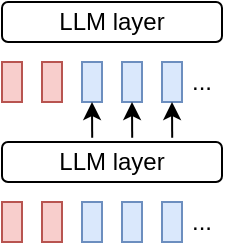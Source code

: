 <mxfile version="20.2.3" type="device"><diagram id="-O8K_xurxsSe1AlVAuJ2" name="Page-1"><mxGraphModel dx="643" dy="475" grid="1" gridSize="10" guides="1" tooltips="1" connect="1" arrows="1" fold="1" page="1" pageScale="1" pageWidth="827" pageHeight="1169" math="0" shadow="0"><root><mxCell id="0"/><mxCell id="1" parent="0"/><mxCell id="yRJL_Q9edd8t28seV29l-1" value="" style="rounded=0;whiteSpace=wrap;html=1;fillColor=#dae8fc;strokeColor=#6c8ebf;" vertex="1" parent="1"><mxGeometry x="320" y="370" width="10" height="20" as="geometry"/></mxCell><mxCell id="yRJL_Q9edd8t28seV29l-2" value="" style="rounded=0;whiteSpace=wrap;html=1;fillColor=#dae8fc;strokeColor=#6c8ebf;" vertex="1" parent="1"><mxGeometry x="340" y="370" width="10" height="20" as="geometry"/></mxCell><mxCell id="yRJL_Q9edd8t28seV29l-3" value="" style="rounded=0;whiteSpace=wrap;html=1;fillColor=#dae8fc;strokeColor=#6c8ebf;" vertex="1" parent="1"><mxGeometry x="360" y="370" width="10" height="20" as="geometry"/></mxCell><mxCell id="yRJL_Q9edd8t28seV29l-4" value="LLM layer" style="rounded=1;whiteSpace=wrap;html=1;" vertex="1" parent="1"><mxGeometry x="280" y="340" width="110" height="20" as="geometry"/></mxCell><mxCell id="yRJL_Q9edd8t28seV29l-5" value="" style="rounded=0;whiteSpace=wrap;html=1;fillColor=#f8cecc;strokeColor=#b85450;" vertex="1" parent="1"><mxGeometry x="300" y="370" width="10" height="20" as="geometry"/></mxCell><mxCell id="yRJL_Q9edd8t28seV29l-6" value="" style="rounded=0;whiteSpace=wrap;html=1;fillColor=#f8cecc;strokeColor=#b85450;" vertex="1" parent="1"><mxGeometry x="280" y="370" width="10" height="20" as="geometry"/></mxCell><mxCell id="yRJL_Q9edd8t28seV29l-7" value="..." style="text;html=1;strokeColor=none;fillColor=none;align=center;verticalAlign=middle;whiteSpace=wrap;rounded=0;" vertex="1" parent="1"><mxGeometry x="370" y="375" width="20" height="10" as="geometry"/></mxCell><mxCell id="yRJL_Q9edd8t28seV29l-8" value="" style="rounded=0;whiteSpace=wrap;html=1;fillColor=#dae8fc;strokeColor=#6c8ebf;" vertex="1" parent="1"><mxGeometry x="320" y="300" width="10" height="20" as="geometry"/></mxCell><mxCell id="yRJL_Q9edd8t28seV29l-9" value="" style="rounded=0;whiteSpace=wrap;html=1;fillColor=#dae8fc;strokeColor=#6c8ebf;" vertex="1" parent="1"><mxGeometry x="340" y="300" width="10" height="20" as="geometry"/></mxCell><mxCell id="yRJL_Q9edd8t28seV29l-10" value="" style="rounded=0;whiteSpace=wrap;html=1;fillColor=#dae8fc;strokeColor=#6c8ebf;" vertex="1" parent="1"><mxGeometry x="360" y="300" width="10" height="20" as="geometry"/></mxCell><mxCell id="yRJL_Q9edd8t28seV29l-11" value="LLM layer" style="rounded=1;whiteSpace=wrap;html=1;" vertex="1" parent="1"><mxGeometry x="280" y="270" width="110" height="20" as="geometry"/></mxCell><mxCell id="yRJL_Q9edd8t28seV29l-12" value="" style="rounded=0;whiteSpace=wrap;html=1;fillColor=#f8cecc;strokeColor=#b85450;" vertex="1" parent="1"><mxGeometry x="300" y="300" width="10" height="20" as="geometry"/></mxCell><mxCell id="yRJL_Q9edd8t28seV29l-13" value="" style="rounded=0;whiteSpace=wrap;html=1;fillColor=#f8cecc;strokeColor=#b85450;" vertex="1" parent="1"><mxGeometry x="280" y="300" width="10" height="20" as="geometry"/></mxCell><mxCell id="yRJL_Q9edd8t28seV29l-14" value="..." style="text;html=1;strokeColor=none;fillColor=none;align=center;verticalAlign=middle;whiteSpace=wrap;rounded=0;" vertex="1" parent="1"><mxGeometry x="370" y="305" width="20" height="10" as="geometry"/></mxCell><mxCell id="yRJL_Q9edd8t28seV29l-15" value="" style="endArrow=classic;html=1;rounded=0;exitX=0.41;exitY=-0.107;exitDx=0;exitDy=0;exitPerimeter=0;entryX=0.5;entryY=1;entryDx=0;entryDy=0;" edge="1" parent="1" source="yRJL_Q9edd8t28seV29l-4" target="yRJL_Q9edd8t28seV29l-8"><mxGeometry width="50" height="50" relative="1" as="geometry"><mxPoint x="390" y="350" as="sourcePoint"/><mxPoint x="440" y="300" as="targetPoint"/></mxGeometry></mxCell><mxCell id="yRJL_Q9edd8t28seV29l-16" value="" style="endArrow=classic;html=1;rounded=0;exitX=0.41;exitY=-0.107;exitDx=0;exitDy=0;exitPerimeter=0;entryX=0.5;entryY=1;entryDx=0;entryDy=0;" edge="1" parent="1"><mxGeometry width="50" height="50" relative="1" as="geometry"><mxPoint x="345.1" y="337.86" as="sourcePoint"/><mxPoint x="345" y="320" as="targetPoint"/></mxGeometry></mxCell><mxCell id="yRJL_Q9edd8t28seV29l-17" value="" style="endArrow=classic;html=1;rounded=0;exitX=0.41;exitY=-0.107;exitDx=0;exitDy=0;exitPerimeter=0;entryX=0.5;entryY=1;entryDx=0;entryDy=0;" edge="1" parent="1"><mxGeometry width="50" height="50" relative="1" as="geometry"><mxPoint x="365.1" y="337.86" as="sourcePoint"/><mxPoint x="365" y="320" as="targetPoint"/></mxGeometry></mxCell></root></mxGraphModel></diagram></mxfile>